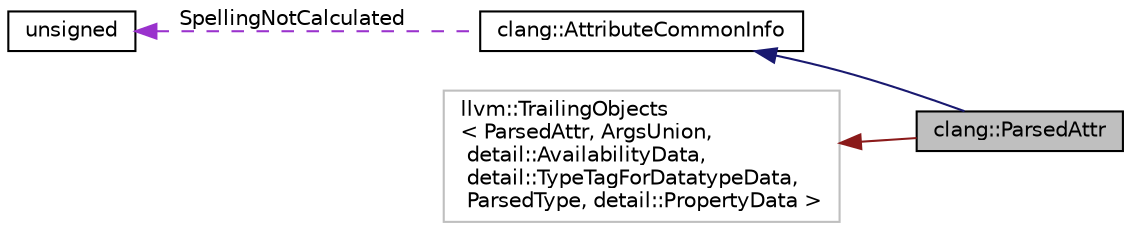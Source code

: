 digraph "clang::ParsedAttr"
{
 // LATEX_PDF_SIZE
  bgcolor="transparent";
  edge [fontname="Helvetica",fontsize="10",labelfontname="Helvetica",labelfontsize="10"];
  node [fontname="Helvetica",fontsize="10",shape=record];
  rankdir="LR";
  Node1 [label="clang::ParsedAttr",height=0.2,width=0.4,color="black", fillcolor="grey75", style="filled", fontcolor="black",tooltip="ParsedAttr - Represents a syntactic attribute."];
  Node2 -> Node1 [dir="back",color="midnightblue",fontsize="10",style="solid",fontname="Helvetica"];
  Node2 [label="clang::AttributeCommonInfo",height=0.2,width=0.4,color="black",URL="$classclang_1_1AttributeCommonInfo.html",tooltip=" "];
  Node3 -> Node2 [dir="back",color="darkorchid3",fontsize="10",style="dashed",label=" SpellingNotCalculated" ,fontname="Helvetica"];
  Node3 [label="unsigned",height=0.2,width=0.4,color="black",URL="$classunsigned.html",tooltip=" "];
  Node4 -> Node1 [dir="back",color="firebrick4",fontsize="10",style="solid",fontname="Helvetica"];
  Node4 [label="llvm::TrailingObjects\l\< ParsedAttr, ArgsUnion,\l detail::AvailabilityData,\l detail::TypeTagForDatatypeData,\l ParsedType, detail::PropertyData \>",height=0.2,width=0.4,color="grey75",tooltip=" "];
}
